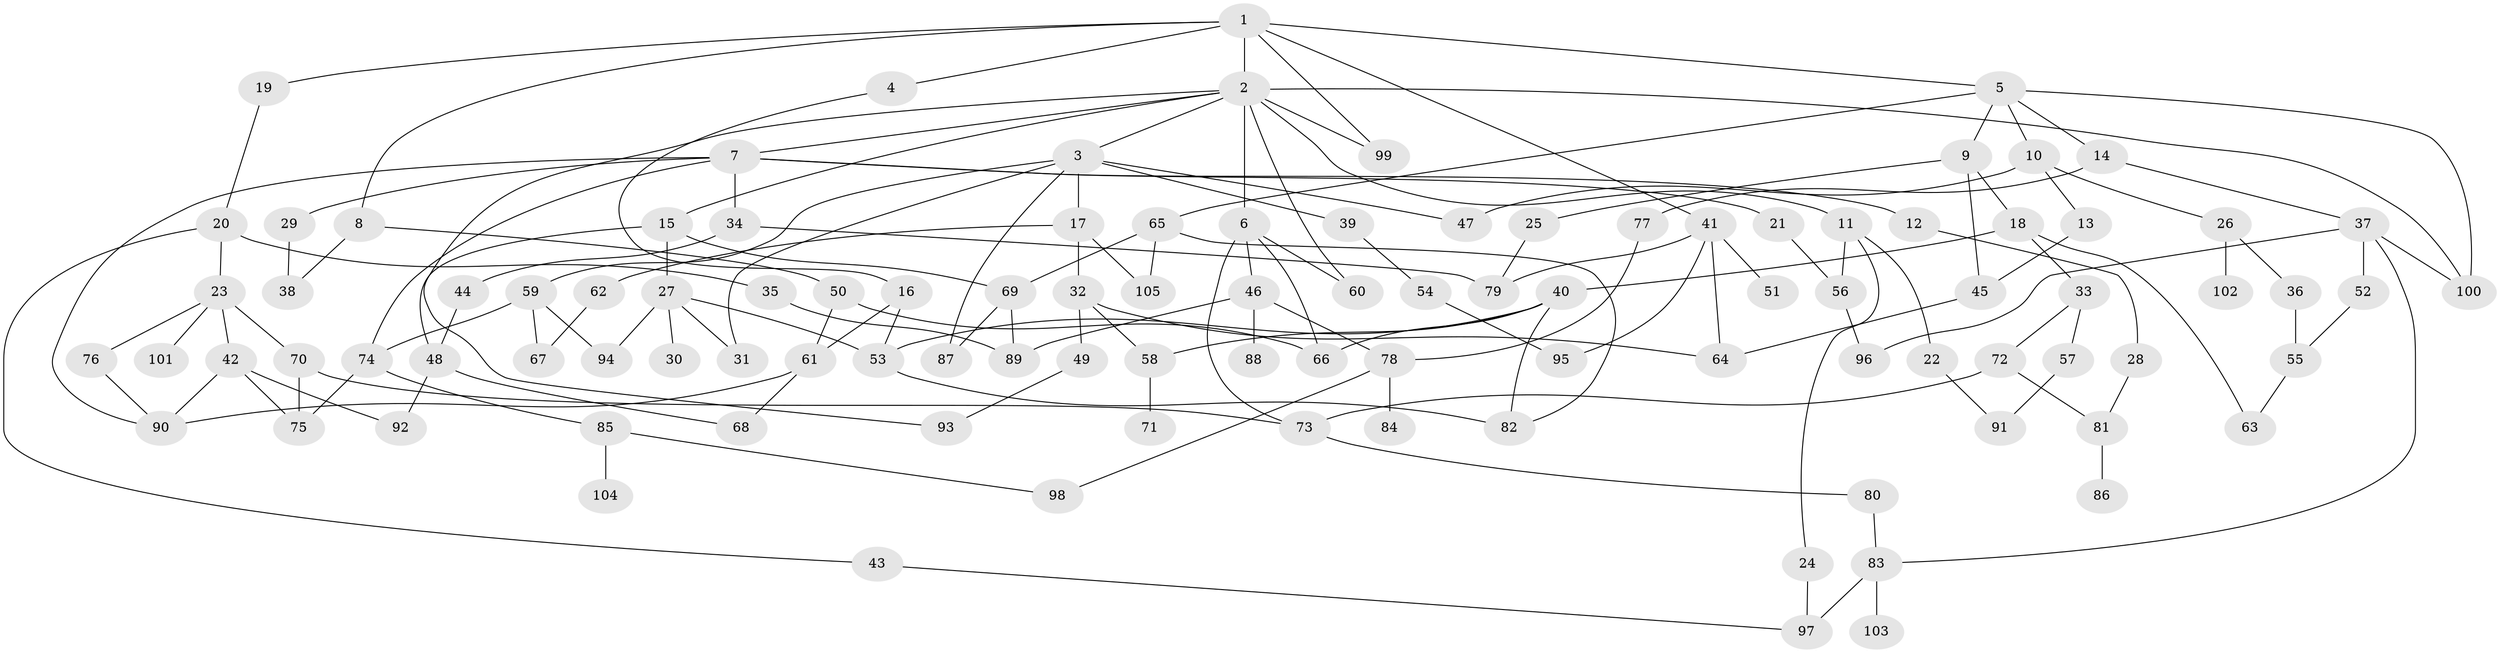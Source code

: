 // coarse degree distribution, {7: 0.028985507246376812, 15: 0.014492753623188406, 6: 0.057971014492753624, 3: 0.15942028985507245, 4: 0.2318840579710145, 2: 0.36231884057971014, 5: 0.08695652173913043, 1: 0.057971014492753624}
// Generated by graph-tools (version 1.1) at 2025/51/02/27/25 19:51:39]
// undirected, 105 vertices, 155 edges
graph export_dot {
graph [start="1"]
  node [color=gray90,style=filled];
  1;
  2;
  3;
  4;
  5;
  6;
  7;
  8;
  9;
  10;
  11;
  12;
  13;
  14;
  15;
  16;
  17;
  18;
  19;
  20;
  21;
  22;
  23;
  24;
  25;
  26;
  27;
  28;
  29;
  30;
  31;
  32;
  33;
  34;
  35;
  36;
  37;
  38;
  39;
  40;
  41;
  42;
  43;
  44;
  45;
  46;
  47;
  48;
  49;
  50;
  51;
  52;
  53;
  54;
  55;
  56;
  57;
  58;
  59;
  60;
  61;
  62;
  63;
  64;
  65;
  66;
  67;
  68;
  69;
  70;
  71;
  72;
  73;
  74;
  75;
  76;
  77;
  78;
  79;
  80;
  81;
  82;
  83;
  84;
  85;
  86;
  87;
  88;
  89;
  90;
  91;
  92;
  93;
  94;
  95;
  96;
  97;
  98;
  99;
  100;
  101;
  102;
  103;
  104;
  105;
  1 -- 2;
  1 -- 4;
  1 -- 5;
  1 -- 8;
  1 -- 19;
  1 -- 41;
  1 -- 99;
  2 -- 3;
  2 -- 6;
  2 -- 7;
  2 -- 11;
  2 -- 15;
  2 -- 99;
  2 -- 60;
  2 -- 100;
  2 -- 93;
  3 -- 17;
  3 -- 31;
  3 -- 39;
  3 -- 47;
  3 -- 59;
  3 -- 87;
  4 -- 16;
  5 -- 9;
  5 -- 10;
  5 -- 14;
  5 -- 65;
  5 -- 100;
  6 -- 46;
  6 -- 60;
  6 -- 66;
  6 -- 73;
  7 -- 12;
  7 -- 21;
  7 -- 29;
  7 -- 34;
  7 -- 74;
  7 -- 90;
  8 -- 38;
  8 -- 50;
  9 -- 18;
  9 -- 25;
  9 -- 45;
  10 -- 13;
  10 -- 26;
  10 -- 47;
  11 -- 22;
  11 -- 24;
  11 -- 56;
  12 -- 28;
  13 -- 45;
  14 -- 37;
  14 -- 77;
  15 -- 27;
  15 -- 69;
  15 -- 48;
  16 -- 61;
  16 -- 53;
  17 -- 32;
  17 -- 62;
  17 -- 105;
  18 -- 33;
  18 -- 40;
  18 -- 63;
  19 -- 20;
  20 -- 23;
  20 -- 35;
  20 -- 43;
  21 -- 56;
  22 -- 91;
  23 -- 42;
  23 -- 70;
  23 -- 76;
  23 -- 101;
  24 -- 97;
  25 -- 79;
  26 -- 36;
  26 -- 102;
  27 -- 30;
  27 -- 53;
  27 -- 94;
  27 -- 31;
  28 -- 81;
  29 -- 38;
  32 -- 49;
  32 -- 58;
  32 -- 64;
  33 -- 57;
  33 -- 72;
  34 -- 44;
  34 -- 79;
  35 -- 89;
  36 -- 55;
  37 -- 52;
  37 -- 100;
  37 -- 83;
  37 -- 96;
  39 -- 54;
  40 -- 58;
  40 -- 66;
  40 -- 82;
  40 -- 53;
  41 -- 51;
  41 -- 79;
  41 -- 95;
  41 -- 64;
  42 -- 75;
  42 -- 92;
  42 -- 90;
  43 -- 97;
  44 -- 48;
  45 -- 64;
  46 -- 88;
  46 -- 78;
  46 -- 89;
  48 -- 68;
  48 -- 92;
  49 -- 93;
  50 -- 66;
  50 -- 61;
  52 -- 55;
  53 -- 82;
  54 -- 95;
  55 -- 63;
  56 -- 96;
  57 -- 91;
  58 -- 71;
  59 -- 67;
  59 -- 94;
  59 -- 74;
  61 -- 68;
  61 -- 90;
  62 -- 67;
  65 -- 105;
  65 -- 82;
  65 -- 69;
  69 -- 89;
  69 -- 87;
  70 -- 75;
  70 -- 73;
  72 -- 73;
  72 -- 81;
  73 -- 80;
  74 -- 85;
  74 -- 75;
  76 -- 90;
  77 -- 78;
  78 -- 84;
  78 -- 98;
  80 -- 83;
  81 -- 86;
  83 -- 103;
  83 -- 97;
  85 -- 104;
  85 -- 98;
}
